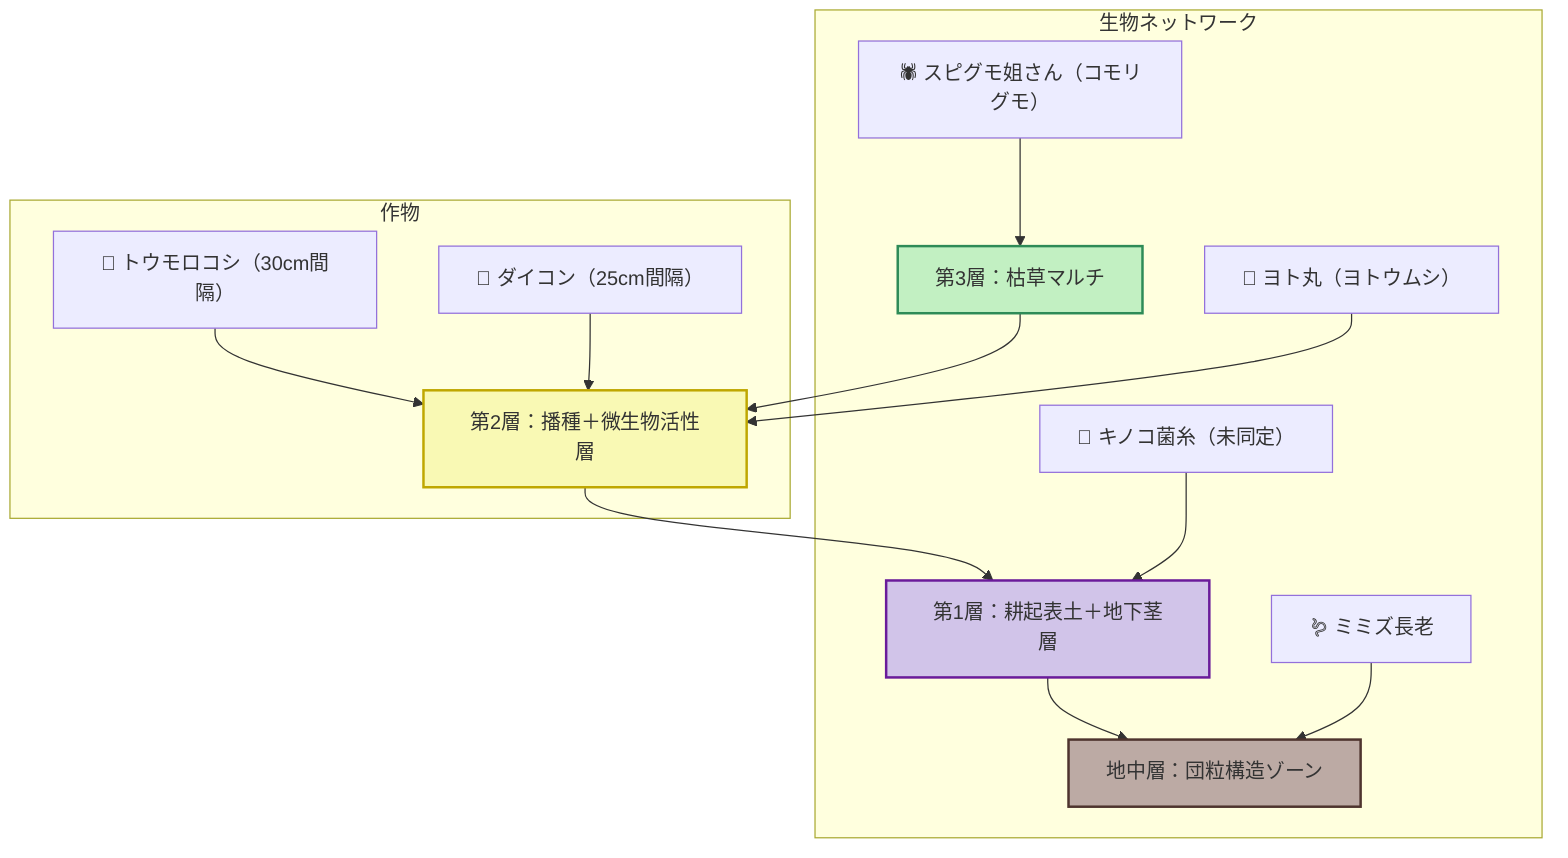 graph TD
  A[第3層：枯草マルチ] --> B[第2層：播種＋微生物活性層]
  B --> C[第1層：耕起表土＋地下茎層]
  C --> D[地中層：団粒構造ゾーン]

  A:::mulch
  B:::biolayer
  C:::tillage
  D:::soilcore

  classDef mulch fill:#c2f0c2,stroke:#2e8b57,stroke-width:2px;
  classDef biolayer fill:#f9f9b4,stroke:#bfa700,stroke-width:2px;
  classDef tillage fill:#d1c4e9,stroke:#6a1b9a,stroke-width:2px;
  classDef soilcore fill:#bcaaa4,stroke:#4e342e,stroke-width:2px;

  subgraph 作物
    E1[🌽 トウモロコシ（30cm間隔）] 
    E2[🥕 ダイコン（25cm間隔）] 
    E1 --> B
    E2 --> B
  end

  subgraph 生物ネットワーク
    F1[🕷️ スピグモ姐さん（コモリグモ）]
    F2[🪱 ミミズ長老]
    F3[🦗 ヨト丸（ヨトウムシ）]
    F4[🧫 キノコ菌糸（未同定）]
    F1 --> A
    F2 --> D
    F3 --> B
    F4 --> C
  end